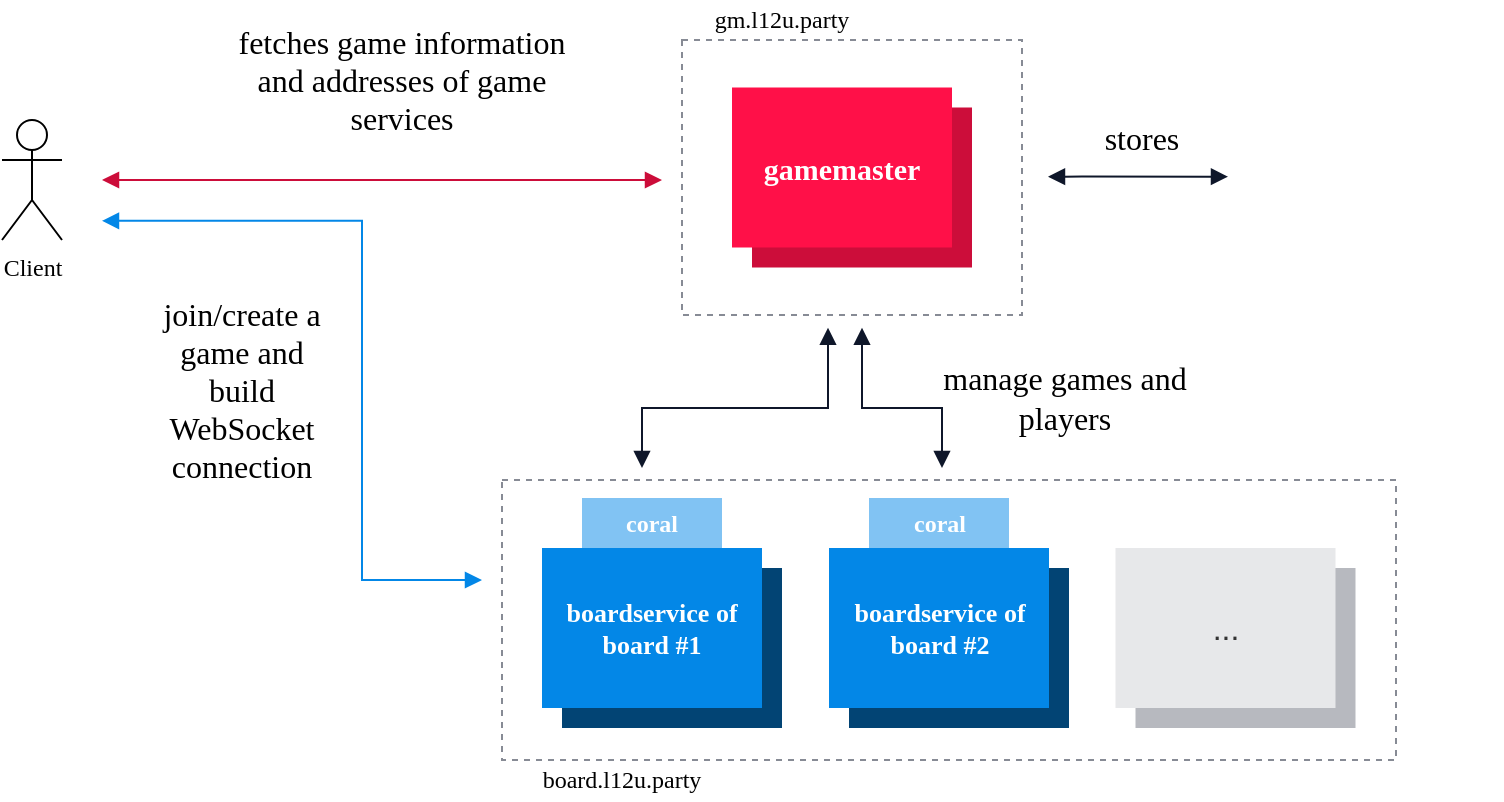 <mxfile version="13.6.2" type="device"><diagram id="DLVNR09BT19opOKflzwk" name="Page-1"><mxGraphModel dx="981" dy="567" grid="1" gridSize="10" guides="1" tooltips="1" connect="1" arrows="1" fold="1" page="1" pageScale="1" pageWidth="827" pageHeight="1169" math="0" shadow="0"><root><mxCell id="0"/><mxCell id="1" parent="0"/><mxCell id="Mje6PbnK8astpWb7TBMZ-42" value="" style="rounded=0;whiteSpace=wrap;html=1;fontSize=12;fillColor=none;dashed=1;strokeColor=#878B95;" parent="1" vertex="1"><mxGeometry x="290" y="470" width="447" height="140" as="geometry"/></mxCell><mxCell id="_w0eHOlU6ZEwnoJ_RItH-9" value="coral" style="rounded=0;whiteSpace=wrap;html=1;fontSize=12;fontFamily=IBM Plex Sans;fontColor=#FFFFFF;fontStyle=1;fillColor=#81C3F3;strokeColor=none;" parent="1" vertex="1"><mxGeometry x="330" y="479" width="70" height="25" as="geometry"/></mxCell><mxCell id="_w0eHOlU6ZEwnoJ_RItH-10" value="coral" style="rounded=0;whiteSpace=wrap;html=1;fontSize=12;fontFamily=IBM Plex Sans;fontColor=#FFFFFF;fontStyle=1;fillColor=#81C3F3;strokeColor=none;" parent="1" vertex="1"><mxGeometry x="473.5" y="479" width="70" height="25" as="geometry"/></mxCell><mxCell id="Mje6PbnK8astpWb7TBMZ-41" value="" style="rounded=0;whiteSpace=wrap;html=1;fontSize=12;fillColor=none;dashed=1;strokeColor=#878B95;" parent="1" vertex="1"><mxGeometry x="380" y="250" width="170" height="137.5" as="geometry"/></mxCell><mxCell id="Mje6PbnK8astpWb7TBMZ-1" value="Client" style="shape=umlActor;verticalLabelPosition=bottom;verticalAlign=top;html=1;outlineConnect=0;fontFamily=IBM Plex Sans;" parent="1" vertex="1"><mxGeometry x="40" y="290" width="30" height="60" as="geometry"/></mxCell><mxCell id="Mje6PbnK8astpWb7TBMZ-10" value="" style="shape=image;verticalLabelPosition=bottom;labelBackgroundColor=#ffffff;verticalAlign=top;aspect=fixed;imageAspect=0;image=https://sharobella.at/images/icons/15935294331.png;" parent="1" vertex="1"><mxGeometry x="617" y="260.35" width="172.79" height="119.29" as="geometry"/></mxCell><mxCell id="Mje6PbnK8astpWb7TBMZ-11" value="" style="endArrow=block;html=1;rounded=0;fontSize=16;edgeStyle=orthogonalEdgeStyle;startArrow=block;startFill=1;endFill=1;strokeColor=#0F172A;" parent="1" edge="1"><mxGeometry width="50" height="50" relative="1" as="geometry"><mxPoint x="563" y="318.33" as="sourcePoint"/><mxPoint x="653" y="318.33" as="targetPoint"/><Array as="points"><mxPoint x="580" y="318.25"/><mxPoint x="580" y="318.25"/></Array></mxGeometry></mxCell><mxCell id="Mje6PbnK8astpWb7TBMZ-12" value="" style="endArrow=block;html=1;rounded=0;fontSize=16;edgeStyle=orthogonalEdgeStyle;startArrow=block;startFill=1;strokeColor=#CC0D3A;endFill=1;" parent="1" edge="1"><mxGeometry width="50" height="50" relative="1" as="geometry"><mxPoint x="90" y="320" as="sourcePoint"/><mxPoint x="370" y="320" as="targetPoint"/></mxGeometry></mxCell><mxCell id="Mje6PbnK8astpWb7TBMZ-19" value="fetches game information and addresses of game services" style="text;html=1;strokeColor=none;fillColor=none;align=center;verticalAlign=middle;whiteSpace=wrap;rounded=0;fontSize=16;fontFamily=IBM Plex Sans;" parent="1" vertex="1"><mxGeometry x="150" y="230" width="180" height="80" as="geometry"/></mxCell><mxCell id="Mje6PbnK8astpWb7TBMZ-20" value="stores" style="text;html=1;strokeColor=none;fillColor=none;align=center;verticalAlign=middle;whiteSpace=wrap;rounded=0;fontSize=16;fontFamily=IBM Plex Sans;" parent="1" vertex="1"><mxGeometry x="580" y="283.75" width="60" height="30" as="geometry"/></mxCell><mxCell id="Mje6PbnK8astpWb7TBMZ-21" value="" style="rounded=0;whiteSpace=wrap;html=1;fontSize=16;fontColor=#333333;fillColor=#B7B9BF;strokeColor=none;" parent="1" vertex="1"><mxGeometry x="606.75" y="514" width="110" height="80" as="geometry"/></mxCell><mxCell id="Mje6PbnK8astpWb7TBMZ-22" value="..." style="rounded=0;whiteSpace=wrap;html=1;fontSize=16;fontColor=#333333;fillColor=#E7E8EA;strokeColor=none;" parent="1" vertex="1"><mxGeometry x="596.75" y="504" width="110" height="80" as="geometry"/></mxCell><mxCell id="Mje6PbnK8astpWb7TBMZ-24" value="" style="endArrow=block;startArrow=block;html=1;rounded=0;fontSize=16;edgeStyle=orthogonalEdgeStyle;startFill=1;endFill=1;strokeColor=#0F172A;" parent="1" edge="1"><mxGeometry width="50" height="50" relative="1" as="geometry"><mxPoint x="360" y="464" as="sourcePoint"/><mxPoint x="453" y="393.82" as="targetPoint"/><Array as="points"><mxPoint x="360" y="464"/><mxPoint x="360" y="434"/><mxPoint x="453" y="434"/></Array></mxGeometry></mxCell><mxCell id="Mje6PbnK8astpWb7TBMZ-25" value="" style="endArrow=block;startArrow=block;html=1;rounded=0;fontSize=16;edgeStyle=orthogonalEdgeStyle;startFill=1;endFill=1;strokeColor=#0F172A;" parent="1" edge="1"><mxGeometry width="50" height="50" relative="1" as="geometry"><mxPoint x="510" y="464" as="sourcePoint"/><mxPoint x="470" y="393.82" as="targetPoint"/><Array as="points"><mxPoint x="510" y="464"/><mxPoint x="510" y="434"/><mxPoint x="470" y="434"/></Array></mxGeometry></mxCell><mxCell id="Mje6PbnK8astpWb7TBMZ-31" value="" style="endArrow=block;html=1;rounded=0;fontSize=16;edgeStyle=orthogonalEdgeStyle;startArrow=block;startFill=1;endFill=1;strokeColor=#0387E7;" parent="1" edge="1"><mxGeometry width="50" height="50" relative="1" as="geometry"><mxPoint x="90" y="340.42" as="sourcePoint"/><mxPoint x="280" y="520" as="targetPoint"/><Array as="points"><mxPoint x="220" y="340"/><mxPoint x="220" y="520"/><mxPoint x="280" y="520"/></Array></mxGeometry></mxCell><mxCell id="Mje6PbnK8astpWb7TBMZ-32" value="manage games and players" style="text;html=1;strokeColor=none;fillColor=none;align=center;verticalAlign=middle;whiteSpace=wrap;rounded=0;fontSize=16;fontFamily=IBM Plex Sans;" parent="1" vertex="1"><mxGeometry x="508" y="404.18" width="127" height="50" as="geometry"/></mxCell><mxCell id="Mje6PbnK8astpWb7TBMZ-33" value="join/create a game and build WebSocket connection" style="text;html=1;strokeColor=none;fillColor=none;align=center;verticalAlign=middle;whiteSpace=wrap;rounded=0;fontSize=16;fontFamily=IBM Plex Sans;" parent="1" vertex="1"><mxGeometry x="110" y="370" width="100" height="110" as="geometry"/></mxCell><mxCell id="Mje6PbnK8astpWb7TBMZ-40" value="gm.l12u.party" style="text;html=1;strokeColor=none;fillColor=none;align=center;verticalAlign=middle;whiteSpace=wrap;rounded=0;fontSize=12;labelPosition=center;verticalLabelPosition=middle;fontFamily=IBM Plex Mono;fontStyle=0" parent="1" vertex="1"><mxGeometry x="380" y="230" width="100" height="20" as="geometry"/></mxCell><mxCell id="Mje6PbnK8astpWb7TBMZ-43" value="board.l12u.party" style="text;html=1;strokeColor=none;fillColor=none;align=center;verticalAlign=middle;whiteSpace=wrap;rounded=0;fontSize=12;labelPosition=center;verticalLabelPosition=middle;fontFamily=IBM Plex Mono;" parent="1" vertex="1"><mxGeometry x="290" y="610" width="120" height="20" as="geometry"/></mxCell><mxCell id="_w0eHOlU6ZEwnoJ_RItH-1" value="gamemaster" style="rounded=0;whiteSpace=wrap;html=1;fontSize=15;fontStyle=0;fontFamily=Gilroy;fontColor=#FFFFFF;strokeColor=none;fillColor=#CC0D3A;" parent="1" vertex="1"><mxGeometry x="415" y="283.75" width="110" height="80" as="geometry"/></mxCell><mxCell id="_w0eHOlU6ZEwnoJ_RItH-2" value="gamemaster" style="rounded=0;whiteSpace=wrap;html=1;fontSize=15;fontStyle=1;fontFamily=IBM Plex Sans;fillColor=#FF1048;fontColor=#FFFFFF;strokeColor=none;" parent="1" vertex="1"><mxGeometry x="405" y="273.75" width="110" height="80" as="geometry"/></mxCell><mxCell id="_w0eHOlU6ZEwnoJ_RItH-4" value="" style="rounded=0;whiteSpace=wrap;html=1;fontSize=16;fontFamily=Gilroy;fontColor=#FFFFFF;strokeColor=none;fillColor=#024474;" parent="1" vertex="1"><mxGeometry x="320" y="514" width="110" height="80" as="geometry"/></mxCell><mxCell id="_w0eHOlU6ZEwnoJ_RItH-5" value="boardservice of board #1" style="rounded=0;whiteSpace=wrap;html=1;fontSize=13;fontFamily=IBM Plex Sans;fillColor=#0387E7;fontColor=#FFFFFF;fontStyle=1;strokeColor=none;" parent="1" vertex="1"><mxGeometry x="310" y="504" width="110" height="80" as="geometry"/></mxCell><mxCell id="_w0eHOlU6ZEwnoJ_RItH-7" value="" style="rounded=0;whiteSpace=wrap;html=1;fontSize=16;fontFamily=Gilroy;fontColor=#FFFFFF;strokeColor=none;fillColor=#024474;" parent="1" vertex="1"><mxGeometry x="463.5" y="514" width="110" height="80" as="geometry"/></mxCell><mxCell id="_w0eHOlU6ZEwnoJ_RItH-8" value="boardservice of board #2" style="rounded=0;whiteSpace=wrap;html=1;fontSize=13;fontFamily=IBM Plex Sans;fillColor=#0387E7;fontColor=#FFFFFF;fontStyle=1;strokeColor=none;" parent="1" vertex="1"><mxGeometry x="453.5" y="504" width="110" height="80" as="geometry"/></mxCell></root></mxGraphModel></diagram></mxfile>